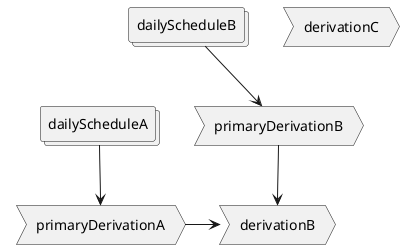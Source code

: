 @startuml
'https://plantuml.com/deployment-diagram

'left to right direction

'together {
    collections dailyScheduleA
    collections dailyScheduleB
'}

dailyScheduleA -up[hidden]-> dailyScheduleB

'together {
    process primaryDerivationA
    process primaryDerivationB
'}

process derivationB
process derivationC



dailyScheduleA --> primaryDerivationA
dailyScheduleB --> primaryDerivationB

primaryDerivationA -> derivationB
primaryDerivationB -> derivationB



@enduml
